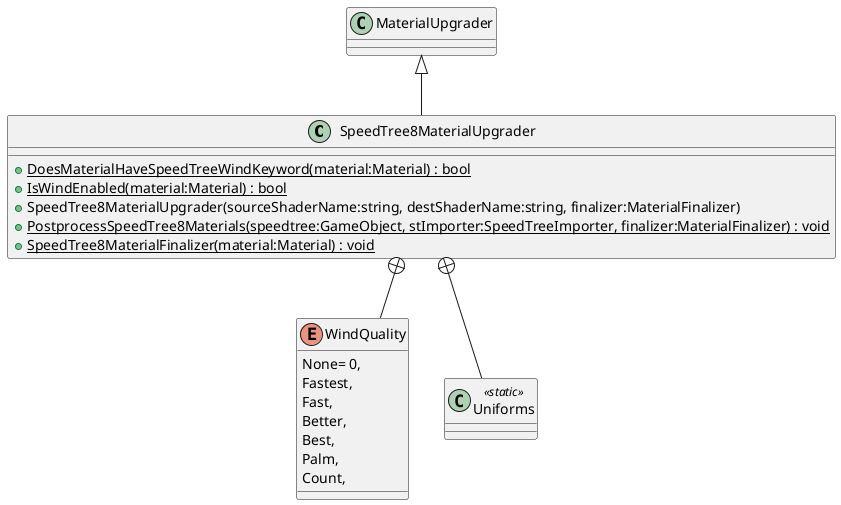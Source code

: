 @startuml
class SpeedTree8MaterialUpgrader {
    + {static} DoesMaterialHaveSpeedTreeWindKeyword(material:Material) : bool
    + {static} IsWindEnabled(material:Material) : bool
    + SpeedTree8MaterialUpgrader(sourceShaderName:string, destShaderName:string, finalizer:MaterialFinalizer)
    + {static} PostprocessSpeedTree8Materials(speedtree:GameObject, stImporter:SpeedTreeImporter, finalizer:MaterialFinalizer) : void
    + {static} SpeedTree8MaterialFinalizer(material:Material) : void
}
enum WindQuality {
    None= 0,
    Fastest,
    Fast,
    Better,
    Best,
    Palm,
    Count,
}
class Uniforms <<static>> {
}
MaterialUpgrader <|-- SpeedTree8MaterialUpgrader
SpeedTree8MaterialUpgrader +-- WindQuality
SpeedTree8MaterialUpgrader +-- Uniforms
@enduml
